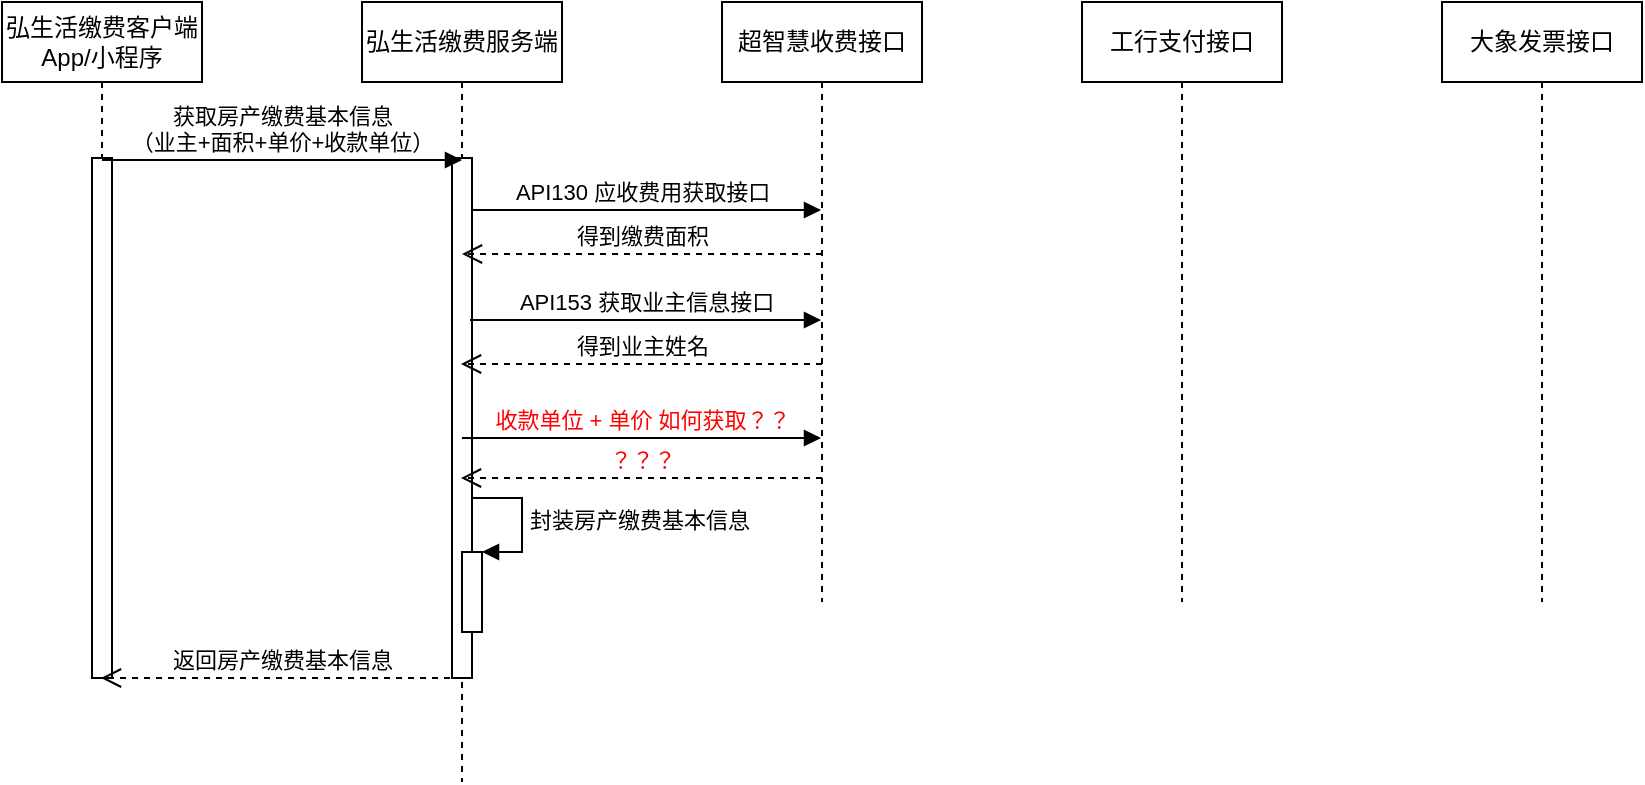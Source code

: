 <mxfile version="13.6.6" type="github"><diagram id="r-WaH7aXal8CS3bh0y-b" name="Page-1"><mxGraphModel dx="946" dy="544" grid="1" gridSize="10" guides="1" tooltips="1" connect="1" arrows="1" fold="1" page="1" pageScale="1" pageWidth="827" pageHeight="1169" math="0" shadow="0"><root><mxCell id="0"/><mxCell id="1" parent="0"/><mxCell id="xNSjWsp1M3g4qbrd8AHT-1" value="弘生活缴费客户端&lt;br&gt;App/小程序" style="shape=umlLifeline;perimeter=lifelinePerimeter;whiteSpace=wrap;html=1;container=1;collapsible=0;recursiveResize=0;outlineConnect=0;" vertex="1" parent="1"><mxGeometry x="30" y="30" width="100" height="330" as="geometry"/></mxCell><mxCell id="xNSjWsp1M3g4qbrd8AHT-27" value="" style="html=1;points=[];perimeter=orthogonalPerimeter;" vertex="1" parent="xNSjWsp1M3g4qbrd8AHT-1"><mxGeometry x="45" y="78" width="10" height="260" as="geometry"/></mxCell><mxCell id="xNSjWsp1M3g4qbrd8AHT-2" value="弘生活缴费服务端" style="shape=umlLifeline;perimeter=lifelinePerimeter;whiteSpace=wrap;html=1;container=1;collapsible=0;recursiveResize=0;outlineConnect=0;" vertex="1" parent="1"><mxGeometry x="210" y="30" width="100" height="390" as="geometry"/></mxCell><mxCell id="xNSjWsp1M3g4qbrd8AHT-24" value="API130 应收费用获取接口" style="html=1;verticalAlign=bottom;endArrow=block;" edge="1" parent="xNSjWsp1M3g4qbrd8AHT-2"><mxGeometry x="0.003" width="80" relative="1" as="geometry"><mxPoint x="50" y="104" as="sourcePoint"/><mxPoint x="229.5" y="104" as="targetPoint"/><mxPoint as="offset"/></mxGeometry></mxCell><mxCell id="xNSjWsp1M3g4qbrd8AHT-28" value="" style="html=1;points=[];perimeter=orthogonalPerimeter;" vertex="1" parent="xNSjWsp1M3g4qbrd8AHT-2"><mxGeometry x="45" y="78" width="10" height="260" as="geometry"/></mxCell><mxCell id="xNSjWsp1M3g4qbrd8AHT-38" value="&lt;font color=&quot;#ff0000&quot;&gt;收款单位 + 单价 如何获取？？&lt;/font&gt;" style="html=1;verticalAlign=bottom;endArrow=block;" edge="1" parent="xNSjWsp1M3g4qbrd8AHT-2"><mxGeometry width="80" relative="1" as="geometry"><mxPoint x="50" y="218" as="sourcePoint"/><mxPoint x="229.5" y="218" as="targetPoint"/></mxGeometry></mxCell><mxCell id="xNSjWsp1M3g4qbrd8AHT-46" value="" style="html=1;points=[];perimeter=orthogonalPerimeter;" vertex="1" parent="xNSjWsp1M3g4qbrd8AHT-2"><mxGeometry x="50" y="275" width="10" height="40" as="geometry"/></mxCell><mxCell id="xNSjWsp1M3g4qbrd8AHT-47" value="封装房产缴费基本信息" style="edgeStyle=orthogonalEdgeStyle;html=1;align=left;spacingLeft=2;endArrow=block;rounded=0;entryX=1;entryY=0;" edge="1" target="xNSjWsp1M3g4qbrd8AHT-46" parent="xNSjWsp1M3g4qbrd8AHT-2"><mxGeometry relative="1" as="geometry"><mxPoint x="55" y="248" as="sourcePoint"/><Array as="points"><mxPoint x="80" y="248"/></Array></mxGeometry></mxCell><mxCell id="xNSjWsp1M3g4qbrd8AHT-3" value="超智慧收费接口" style="shape=umlLifeline;perimeter=lifelinePerimeter;whiteSpace=wrap;html=1;container=1;collapsible=0;recursiveResize=0;outlineConnect=0;" vertex="1" parent="1"><mxGeometry x="390" y="30" width="100" height="300" as="geometry"/></mxCell><mxCell id="xNSjWsp1M3g4qbrd8AHT-4" value="工行支付接口" style="shape=umlLifeline;perimeter=lifelinePerimeter;whiteSpace=wrap;html=1;container=1;collapsible=0;recursiveResize=0;outlineConnect=0;" vertex="1" parent="1"><mxGeometry x="570" y="30" width="100" height="300" as="geometry"/></mxCell><mxCell id="xNSjWsp1M3g4qbrd8AHT-5" value="大象发票接口" style="shape=umlLifeline;perimeter=lifelinePerimeter;whiteSpace=wrap;html=1;container=1;collapsible=0;recursiveResize=0;outlineConnect=0;" vertex="1" parent="1"><mxGeometry x="750" y="30" width="100" height="300" as="geometry"/></mxCell><mxCell id="xNSjWsp1M3g4qbrd8AHT-21" value="获取房产缴费基本信息&lt;br&gt;（业主+面积+单价+收款单位）" style="html=1;verticalAlign=bottom;endArrow=block;" edge="1" parent="1"><mxGeometry width="80" relative="1" as="geometry"><mxPoint x="80" y="109" as="sourcePoint"/><mxPoint x="260" y="109" as="targetPoint"/></mxGeometry></mxCell><mxCell id="xNSjWsp1M3g4qbrd8AHT-29" value="得到缴费面积" style="html=1;verticalAlign=bottom;endArrow=open;dashed=1;endSize=8;" edge="1" parent="1"><mxGeometry relative="1" as="geometry"><mxPoint x="440" y="156" as="sourcePoint"/><mxPoint x="260" y="156" as="targetPoint"/></mxGeometry></mxCell><mxCell id="xNSjWsp1M3g4qbrd8AHT-35" value="API153 获取业主信息接口" style="html=1;verticalAlign=bottom;endArrow=block;" edge="1" parent="1"><mxGeometry width="80" relative="1" as="geometry"><mxPoint x="264" y="189" as="sourcePoint"/><mxPoint x="439.5" y="189" as="targetPoint"/></mxGeometry></mxCell><mxCell id="xNSjWsp1M3g4qbrd8AHT-36" value="得到业主姓名" style="html=1;verticalAlign=bottom;endArrow=open;dashed=1;endSize=8;" edge="1" parent="1"><mxGeometry relative="1" as="geometry"><mxPoint x="440" y="211" as="sourcePoint"/><mxPoint x="259.5" y="211" as="targetPoint"/></mxGeometry></mxCell><mxCell id="xNSjWsp1M3g4qbrd8AHT-39" value="&lt;font color=&quot;#ff0000&quot;&gt;？？？&lt;/font&gt;" style="html=1;verticalAlign=bottom;endArrow=open;dashed=1;endSize=8;" edge="1" parent="1"><mxGeometry relative="1" as="geometry"><mxPoint x="440" y="268" as="sourcePoint"/><mxPoint x="259.5" y="268" as="targetPoint"/></mxGeometry></mxCell><mxCell id="xNSjWsp1M3g4qbrd8AHT-48" value="返回房产缴费基本信息" style="html=1;verticalAlign=bottom;endArrow=open;dashed=1;endSize=8;" edge="1" parent="1"><mxGeometry relative="1" as="geometry"><mxPoint x="260" y="368" as="sourcePoint"/><mxPoint x="79.5" y="368" as="targetPoint"/></mxGeometry></mxCell></root></mxGraphModel></diagram></mxfile>